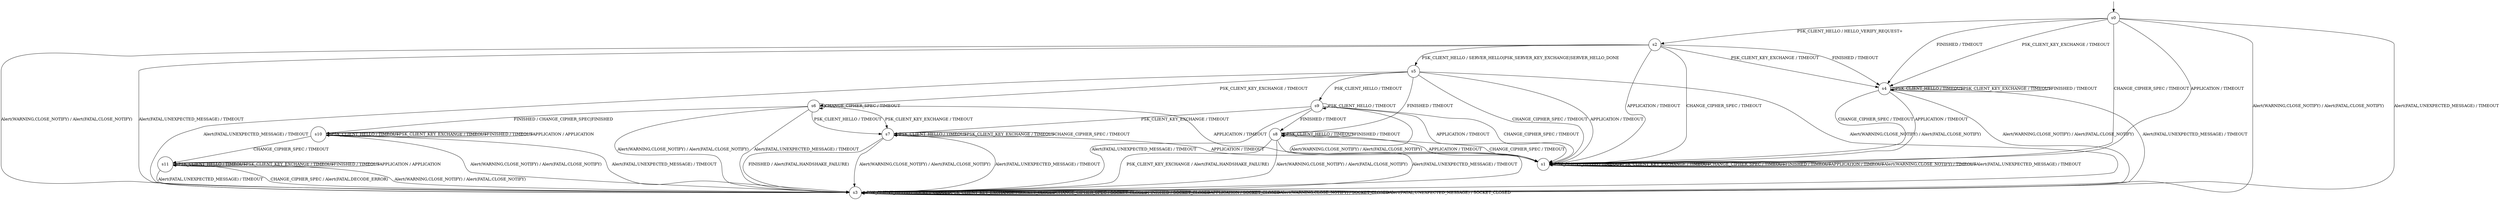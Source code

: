 digraph g {

	s0 [shape="circle" label="s0"];
	s1 [shape="circle" label="s1"];
	s2 [shape="circle" label="s2"];
	s3 [shape="circle" label="s3"];
	s4 [shape="circle" label="s4"];
	s5 [shape="circle" label="s5"];
	s6 [shape="circle" label="s6"];
	s7 [shape="circle" label="s7"];
	s8 [shape="circle" label="s8"];
	s9 [shape="circle" label="s9"];
	s10 [shape="circle" label="s10"];
	s11 [shape="circle" label="s11"];
	s0 -> s2 [label="PSK_CLIENT_HELLO / HELLO_VERIFY_REQUEST+"];
	s0 -> s4 [label="PSK_CLIENT_KEY_EXCHANGE / TIMEOUT"];
	s0 -> s1 [label="CHANGE_CIPHER_SPEC / TIMEOUT"];
	s0 -> s4 [label="FINISHED / TIMEOUT"];
	s0 -> s1 [label="APPLICATION / TIMEOUT"];
	s0 -> s3 [label="Alert(WARNING,CLOSE_NOTIFY) / Alert(FATAL,CLOSE_NOTIFY)"];
	s0 -> s3 [label="Alert(FATAL,UNEXPECTED_MESSAGE) / TIMEOUT"];
	s1 -> s1 [label="PSK_CLIENT_HELLO / TIMEOUT"];
	s1 -> s1 [label="PSK_CLIENT_KEY_EXCHANGE / TIMEOUT"];
	s1 -> s1 [label="CHANGE_CIPHER_SPEC / TIMEOUT"];
	s1 -> s1 [label="FINISHED / TIMEOUT"];
	s1 -> s1 [label="APPLICATION / TIMEOUT"];
	s1 -> s1 [label="Alert(WARNING,CLOSE_NOTIFY) / TIMEOUT"];
	s1 -> s1 [label="Alert(FATAL,UNEXPECTED_MESSAGE) / TIMEOUT"];
	s2 -> s5 [label="PSK_CLIENT_HELLO / SERVER_HELLO|PSK_SERVER_KEY_EXCHANGE|SERVER_HELLO_DONE"];
	s2 -> s4 [label="PSK_CLIENT_KEY_EXCHANGE / TIMEOUT"];
	s2 -> s1 [label="CHANGE_CIPHER_SPEC / TIMEOUT"];
	s2 -> s4 [label="FINISHED / TIMEOUT"];
	s2 -> s1 [label="APPLICATION / TIMEOUT"];
	s2 -> s3 [label="Alert(WARNING,CLOSE_NOTIFY) / Alert(FATAL,CLOSE_NOTIFY)"];
	s2 -> s3 [label="Alert(FATAL,UNEXPECTED_MESSAGE) / TIMEOUT"];
	s3 -> s3 [label="PSK_CLIENT_HELLO / SOCKET_CLOSED"];
	s3 -> s3 [label="PSK_CLIENT_KEY_EXCHANGE / SOCKET_CLOSED"];
	s3 -> s3 [label="CHANGE_CIPHER_SPEC / SOCKET_CLOSED"];
	s3 -> s3 [label="FINISHED / SOCKET_CLOSED"];
	s3 -> s3 [label="APPLICATION / SOCKET_CLOSED"];
	s3 -> s3 [label="Alert(WARNING,CLOSE_NOTIFY) / SOCKET_CLOSED"];
	s3 -> s3 [label="Alert(FATAL,UNEXPECTED_MESSAGE) / SOCKET_CLOSED"];
	s4 -> s4 [label="PSK_CLIENT_HELLO / TIMEOUT"];
	s4 -> s4 [label="PSK_CLIENT_KEY_EXCHANGE / TIMEOUT"];
	s4 -> s1 [label="CHANGE_CIPHER_SPEC / TIMEOUT"];
	s4 -> s4 [label="FINISHED / TIMEOUT"];
	s4 -> s1 [label="APPLICATION / TIMEOUT"];
	s4 -> s3 [label="Alert(WARNING,CLOSE_NOTIFY) / Alert(FATAL,CLOSE_NOTIFY)"];
	s4 -> s3 [label="Alert(FATAL,UNEXPECTED_MESSAGE) / TIMEOUT"];
	s5 -> s9 [label="PSK_CLIENT_HELLO / TIMEOUT"];
	s5 -> s6 [label="PSK_CLIENT_KEY_EXCHANGE / TIMEOUT"];
	s5 -> s1 [label="CHANGE_CIPHER_SPEC / TIMEOUT"];
	s5 -> s8 [label="FINISHED / TIMEOUT"];
	s5 -> s1 [label="APPLICATION / TIMEOUT"];
	s5 -> s3 [label="Alert(WARNING,CLOSE_NOTIFY) / Alert(FATAL,CLOSE_NOTIFY)"];
	s5 -> s3 [label="Alert(FATAL,UNEXPECTED_MESSAGE) / TIMEOUT"];
	s6 -> s7 [label="PSK_CLIENT_HELLO / TIMEOUT"];
	s6 -> s7 [label="PSK_CLIENT_KEY_EXCHANGE / TIMEOUT"];
	s6 -> s6 [label="CHANGE_CIPHER_SPEC / TIMEOUT"];
	s6 -> s10 [label="FINISHED / CHANGE_CIPHER_SPEC|FINISHED"];
	s6 -> s1 [label="APPLICATION / TIMEOUT"];
	s6 -> s3 [label="Alert(WARNING,CLOSE_NOTIFY) / Alert(FATAL,CLOSE_NOTIFY)"];
	s6 -> s3 [label="Alert(FATAL,UNEXPECTED_MESSAGE) / TIMEOUT"];
	s7 -> s7 [label="PSK_CLIENT_HELLO / TIMEOUT"];
	s7 -> s7 [label="PSK_CLIENT_KEY_EXCHANGE / TIMEOUT"];
	s7 -> s7 [label="CHANGE_CIPHER_SPEC / TIMEOUT"];
	s7 -> s3 [label="FINISHED / Alert(FATAL,HANDSHAKE_FAILURE)"];
	s7 -> s1 [label="APPLICATION / TIMEOUT"];
	s7 -> s3 [label="Alert(WARNING,CLOSE_NOTIFY) / Alert(FATAL,CLOSE_NOTIFY)"];
	s7 -> s3 [label="Alert(FATAL,UNEXPECTED_MESSAGE) / TIMEOUT"];
	s8 -> s8 [label="PSK_CLIENT_HELLO / TIMEOUT"];
	s8 -> s3 [label="PSK_CLIENT_KEY_EXCHANGE / Alert(FATAL,HANDSHAKE_FAILURE)"];
	s8 -> s1 [label="CHANGE_CIPHER_SPEC / TIMEOUT"];
	s8 -> s8 [label="FINISHED / TIMEOUT"];
	s8 -> s1 [label="APPLICATION / TIMEOUT"];
	s8 -> s3 [label="Alert(WARNING,CLOSE_NOTIFY) / Alert(FATAL,CLOSE_NOTIFY)"];
	s8 -> s3 [label="Alert(FATAL,UNEXPECTED_MESSAGE) / TIMEOUT"];
	s9 -> s9 [label="PSK_CLIENT_HELLO / TIMEOUT"];
	s9 -> s7 [label="PSK_CLIENT_KEY_EXCHANGE / TIMEOUT"];
	s9 -> s1 [label="CHANGE_CIPHER_SPEC / TIMEOUT"];
	s9 -> s8 [label="FINISHED / TIMEOUT"];
	s9 -> s1 [label="APPLICATION / TIMEOUT"];
	s9 -> s3 [label="Alert(WARNING,CLOSE_NOTIFY) / Alert(FATAL,CLOSE_NOTIFY)"];
	s9 -> s3 [label="Alert(FATAL,UNEXPECTED_MESSAGE) / TIMEOUT"];
	s10 -> s10 [label="PSK_CLIENT_HELLO / TIMEOUT"];
	s10 -> s10 [label="PSK_CLIENT_KEY_EXCHANGE / TIMEOUT"];
	s10 -> s11 [label="CHANGE_CIPHER_SPEC / TIMEOUT"];
	s10 -> s10 [label="FINISHED / TIMEOUT"];
	s10 -> s10 [label="APPLICATION / APPLICATION"];
	s10 -> s3 [label="Alert(WARNING,CLOSE_NOTIFY) / Alert(FATAL,CLOSE_NOTIFY)"];
	s10 -> s3 [label="Alert(FATAL,UNEXPECTED_MESSAGE) / TIMEOUT"];
	s11 -> s11 [label="PSK_CLIENT_HELLO / TIMEOUT"];
	s11 -> s11 [label="PSK_CLIENT_KEY_EXCHANGE / TIMEOUT"];
	s11 -> s3 [label="CHANGE_CIPHER_SPEC / Alert(FATAL,DECODE_ERROR)"];
	s11 -> s11 [label="FINISHED / TIMEOUT"];
	s11 -> s11 [label="APPLICATION / APPLICATION"];
	s11 -> s3 [label="Alert(WARNING,CLOSE_NOTIFY) / Alert(FATAL,CLOSE_NOTIFY)"];
	s11 -> s3 [label="Alert(FATAL,UNEXPECTED_MESSAGE) / TIMEOUT"];

__start0 [label="" shape="none" width="0" height="0"];
__start0 -> s0;

}
